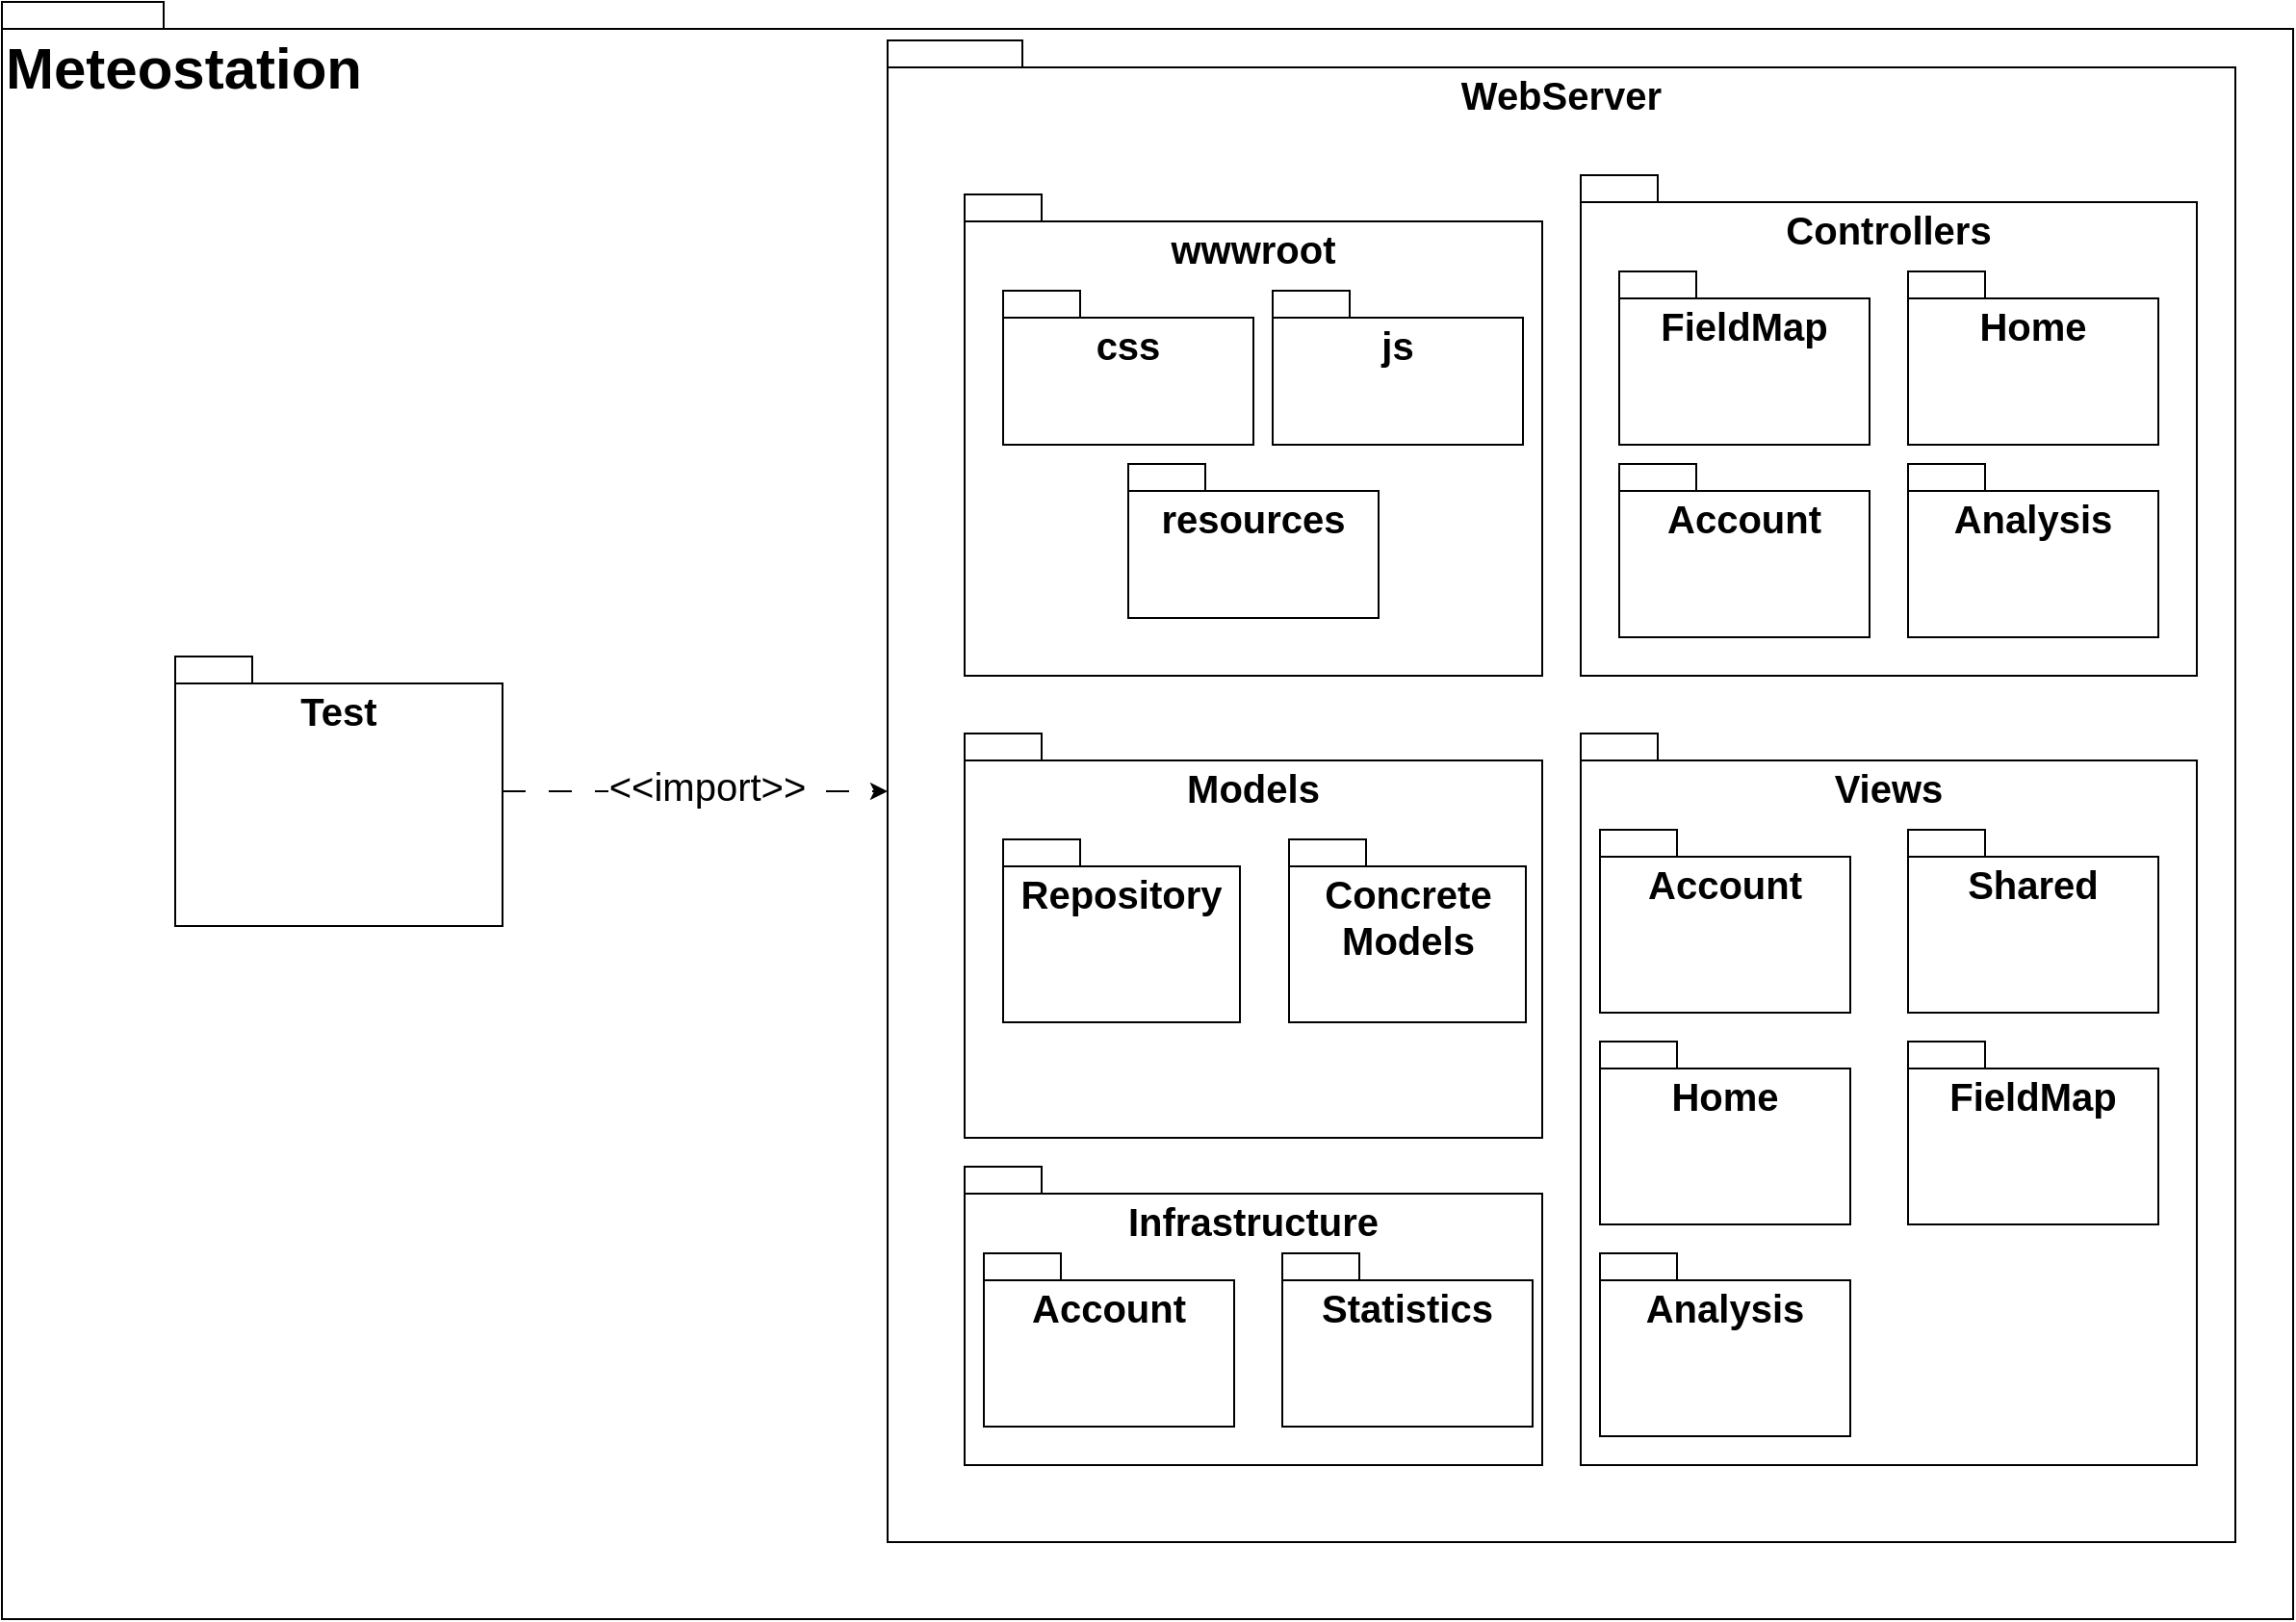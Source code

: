 <mxfile version="24.0.7" type="device">
  <diagram name="Page-1" id="929967ad-93f9-6ef4-fab6-5d389245f69c">
    <mxGraphModel dx="1687" dy="2157" grid="1" gridSize="10" guides="1" tooltips="1" connect="1" arrows="1" fold="1" page="1" pageScale="1.5" pageWidth="1169" pageHeight="826" background="none" math="0" shadow="0">
      <root>
        <mxCell id="0" style=";html=1;" />
        <mxCell id="1" style=";html=1;" parent="0" />
        <mxCell id="EHIWK4PoxUBEeaWbb9Rx-39" value="Meteostation" style="shape=folder;fontStyle=1;spacingTop=10;tabWidth=40;tabHeight=14;tabPosition=left;html=1;whiteSpace=wrap;verticalAlign=top;fontSize=30;align=left;" vertex="1" parent="1">
          <mxGeometry x="280" y="-450" width="1190" height="840" as="geometry" />
        </mxCell>
        <mxCell id="EHIWK4PoxUBEeaWbb9Rx-40" style="edgeStyle=orthogonalEdgeStyle;rounded=0;orthogonalLoop=1;jettySize=auto;html=1;dashed=1;dashPattern=12 12;" edge="1" parent="1" source="EHIWK4PoxUBEeaWbb9Rx-1" target="EHIWK4PoxUBEeaWbb9Rx-7">
          <mxGeometry relative="1" as="geometry">
            <Array as="points">
              <mxPoint x="580" y="-40" />
              <mxPoint x="580" y="-40" />
            </Array>
          </mxGeometry>
        </mxCell>
        <mxCell id="EHIWK4PoxUBEeaWbb9Rx-41" value="&lt;font style=&quot;font-size: 20px;&quot;&gt;&amp;lt;&amp;lt;import&amp;gt;&amp;gt;&lt;/font&gt;" style="edgeLabel;html=1;align=center;verticalAlign=middle;resizable=0;points=[];" vertex="1" connectable="0" parent="EHIWK4PoxUBEeaWbb9Rx-40">
          <mxGeometry x="0.059" y="3" relative="1" as="geometry">
            <mxPoint as="offset" />
          </mxGeometry>
        </mxCell>
        <mxCell id="EHIWK4PoxUBEeaWbb9Rx-1" value="Test" style="shape=folder;fontStyle=1;spacingTop=10;tabWidth=40;tabHeight=14;tabPosition=left;html=1;whiteSpace=wrap;verticalAlign=top;fontSize=20;" vertex="1" parent="1">
          <mxGeometry x="370" y="-110" width="170" height="140" as="geometry" />
        </mxCell>
        <mxCell id="EHIWK4PoxUBEeaWbb9Rx-38" value="" style="group" vertex="1" connectable="0" parent="1">
          <mxGeometry x="740" y="-430" width="700" height="780" as="geometry" />
        </mxCell>
        <mxCell id="EHIWK4PoxUBEeaWbb9Rx-7" value="WebServer" style="shape=folder;fontStyle=1;spacingTop=10;tabWidth=40;tabHeight=14;tabPosition=left;html=1;whiteSpace=wrap;verticalAlign=top;fontSize=20;" vertex="1" parent="EHIWK4PoxUBEeaWbb9Rx-38">
          <mxGeometry width="700" height="780" as="geometry" />
        </mxCell>
        <mxCell id="EHIWK4PoxUBEeaWbb9Rx-11" value="" style="group" vertex="1" connectable="0" parent="EHIWK4PoxUBEeaWbb9Rx-38">
          <mxGeometry x="40" y="80" width="300" height="250" as="geometry" />
        </mxCell>
        <mxCell id="EHIWK4PoxUBEeaWbb9Rx-2" value="wwwroot" style="shape=folder;fontStyle=1;spacingTop=10;tabWidth=40;tabHeight=14;tabPosition=left;html=1;whiteSpace=wrap;verticalAlign=top;fontSize=20;" vertex="1" parent="EHIWK4PoxUBEeaWbb9Rx-11">
          <mxGeometry width="300" height="250" as="geometry" />
        </mxCell>
        <mxCell id="EHIWK4PoxUBEeaWbb9Rx-8" value="css" style="shape=folder;fontStyle=1;spacingTop=10;tabWidth=40;tabHeight=14;tabPosition=left;html=1;whiteSpace=wrap;verticalAlign=top;fontSize=20;" vertex="1" parent="EHIWK4PoxUBEeaWbb9Rx-11">
          <mxGeometry x="20" y="50" width="130" height="80" as="geometry" />
        </mxCell>
        <mxCell id="EHIWK4PoxUBEeaWbb9Rx-9" value="js" style="shape=folder;fontStyle=1;spacingTop=10;tabWidth=40;tabHeight=14;tabPosition=left;html=1;whiteSpace=wrap;verticalAlign=top;fontSize=20;" vertex="1" parent="EHIWK4PoxUBEeaWbb9Rx-11">
          <mxGeometry x="160" y="50" width="130" height="80" as="geometry" />
        </mxCell>
        <mxCell id="EHIWK4PoxUBEeaWbb9Rx-10" value="resources" style="shape=folder;fontStyle=1;spacingTop=10;tabWidth=40;tabHeight=14;tabPosition=left;html=1;whiteSpace=wrap;verticalAlign=top;fontSize=20;" vertex="1" parent="EHIWK4PoxUBEeaWbb9Rx-11">
          <mxGeometry x="85" y="140" width="130" height="80" as="geometry" />
        </mxCell>
        <mxCell id="EHIWK4PoxUBEeaWbb9Rx-21" value="" style="group" vertex="1" connectable="0" parent="EHIWK4PoxUBEeaWbb9Rx-38">
          <mxGeometry x="360" y="70" width="320" height="260" as="geometry" />
        </mxCell>
        <mxCell id="EHIWK4PoxUBEeaWbb9Rx-3" value="Controllers" style="shape=folder;fontStyle=1;spacingTop=10;tabWidth=40;tabHeight=14;tabPosition=left;html=1;whiteSpace=wrap;verticalAlign=top;fontSize=20;" vertex="1" parent="EHIWK4PoxUBEeaWbb9Rx-21">
          <mxGeometry width="320" height="260" as="geometry" />
        </mxCell>
        <mxCell id="EHIWK4PoxUBEeaWbb9Rx-17" value="FieldMap" style="shape=folder;fontStyle=1;spacingTop=10;tabWidth=40;tabHeight=14;tabPosition=left;html=1;whiteSpace=wrap;verticalAlign=top;fontSize=20;" vertex="1" parent="EHIWK4PoxUBEeaWbb9Rx-21">
          <mxGeometry x="20" y="50" width="130" height="90" as="geometry" />
        </mxCell>
        <mxCell id="EHIWK4PoxUBEeaWbb9Rx-18" value="Home" style="shape=folder;fontStyle=1;spacingTop=10;tabWidth=40;tabHeight=14;tabPosition=left;html=1;whiteSpace=wrap;verticalAlign=top;fontSize=20;" vertex="1" parent="EHIWK4PoxUBEeaWbb9Rx-21">
          <mxGeometry x="170" y="50" width="130" height="90" as="geometry" />
        </mxCell>
        <mxCell id="EHIWK4PoxUBEeaWbb9Rx-19" value="Account" style="shape=folder;fontStyle=1;spacingTop=10;tabWidth=40;tabHeight=14;tabPosition=left;html=1;whiteSpace=wrap;verticalAlign=top;fontSize=20;" vertex="1" parent="EHIWK4PoxUBEeaWbb9Rx-21">
          <mxGeometry x="20" y="150" width="130" height="90" as="geometry" />
        </mxCell>
        <mxCell id="EHIWK4PoxUBEeaWbb9Rx-20" value="Analysis" style="shape=folder;fontStyle=1;spacingTop=10;tabWidth=40;tabHeight=14;tabPosition=left;html=1;whiteSpace=wrap;verticalAlign=top;fontSize=20;" vertex="1" parent="EHIWK4PoxUBEeaWbb9Rx-21">
          <mxGeometry x="170" y="150" width="130" height="90" as="geometry" />
        </mxCell>
        <mxCell id="EHIWK4PoxUBEeaWbb9Rx-27" value="" style="group" vertex="1" connectable="0" parent="EHIWK4PoxUBEeaWbb9Rx-38">
          <mxGeometry x="40" y="360" width="300" height="210" as="geometry" />
        </mxCell>
        <mxCell id="EHIWK4PoxUBEeaWbb9Rx-5" value="Models" style="shape=folder;fontStyle=1;spacingTop=10;tabWidth=40;tabHeight=14;tabPosition=left;html=1;whiteSpace=wrap;verticalAlign=top;fontSize=20;" vertex="1" parent="EHIWK4PoxUBEeaWbb9Rx-27">
          <mxGeometry width="300" height="210" as="geometry" />
        </mxCell>
        <mxCell id="EHIWK4PoxUBEeaWbb9Rx-22" value="Repository" style="shape=folder;fontStyle=1;spacingTop=10;tabWidth=40;tabHeight=14;tabPosition=left;html=1;whiteSpace=wrap;verticalAlign=top;fontSize=20;" vertex="1" parent="EHIWK4PoxUBEeaWbb9Rx-27">
          <mxGeometry x="20" y="55" width="123" height="95" as="geometry" />
        </mxCell>
        <mxCell id="EHIWK4PoxUBEeaWbb9Rx-23" value="Concrete Models" style="shape=folder;fontStyle=1;spacingTop=10;tabWidth=40;tabHeight=14;tabPosition=left;html=1;whiteSpace=wrap;verticalAlign=top;fontSize=20;" vertex="1" parent="EHIWK4PoxUBEeaWbb9Rx-27">
          <mxGeometry x="168.5" y="55" width="123" height="95" as="geometry" />
        </mxCell>
        <mxCell id="EHIWK4PoxUBEeaWbb9Rx-35" value="" style="group" vertex="1" connectable="0" parent="EHIWK4PoxUBEeaWbb9Rx-38">
          <mxGeometry x="360" y="360" width="320" height="380" as="geometry" />
        </mxCell>
        <mxCell id="EHIWK4PoxUBEeaWbb9Rx-6" value="Views" style="shape=folder;fontStyle=1;spacingTop=10;tabWidth=40;tabHeight=14;tabPosition=left;html=1;whiteSpace=wrap;verticalAlign=top;fontSize=20;" vertex="1" parent="EHIWK4PoxUBEeaWbb9Rx-35">
          <mxGeometry width="320" height="380" as="geometry" />
        </mxCell>
        <mxCell id="EHIWK4PoxUBEeaWbb9Rx-28" value="Account" style="shape=folder;fontStyle=1;spacingTop=10;tabWidth=40;tabHeight=14;tabPosition=left;html=1;whiteSpace=wrap;verticalAlign=top;fontSize=20;" vertex="1" parent="EHIWK4PoxUBEeaWbb9Rx-35">
          <mxGeometry x="10" y="50" width="130" height="95" as="geometry" />
        </mxCell>
        <mxCell id="EHIWK4PoxUBEeaWbb9Rx-29" value="Analysis" style="shape=folder;fontStyle=1;spacingTop=10;tabWidth=40;tabHeight=14;tabPosition=left;html=1;whiteSpace=wrap;verticalAlign=top;fontSize=20;" vertex="1" parent="EHIWK4PoxUBEeaWbb9Rx-35">
          <mxGeometry x="10" y="270" width="130" height="95" as="geometry" />
        </mxCell>
        <mxCell id="EHIWK4PoxUBEeaWbb9Rx-30" value="FieldMap" style="shape=folder;fontStyle=1;spacingTop=10;tabWidth=40;tabHeight=14;tabPosition=left;html=1;whiteSpace=wrap;verticalAlign=top;fontSize=20;" vertex="1" parent="EHIWK4PoxUBEeaWbb9Rx-35">
          <mxGeometry x="170" y="160" width="130" height="95" as="geometry" />
        </mxCell>
        <mxCell id="EHIWK4PoxUBEeaWbb9Rx-31" value="Home" style="shape=folder;fontStyle=1;spacingTop=10;tabWidth=40;tabHeight=14;tabPosition=left;html=1;whiteSpace=wrap;verticalAlign=top;fontSize=20;" vertex="1" parent="EHIWK4PoxUBEeaWbb9Rx-35">
          <mxGeometry x="10" y="160" width="130" height="95" as="geometry" />
        </mxCell>
        <mxCell id="EHIWK4PoxUBEeaWbb9Rx-32" value="Shared" style="shape=folder;fontStyle=1;spacingTop=10;tabWidth=40;tabHeight=14;tabPosition=left;html=1;whiteSpace=wrap;verticalAlign=top;fontSize=20;" vertex="1" parent="EHIWK4PoxUBEeaWbb9Rx-35">
          <mxGeometry x="170" y="50" width="130" height="95" as="geometry" />
        </mxCell>
        <mxCell id="EHIWK4PoxUBEeaWbb9Rx-36" value="" style="group" vertex="1" connectable="0" parent="EHIWK4PoxUBEeaWbb9Rx-38">
          <mxGeometry x="40" y="585" width="300" height="155" as="geometry" />
        </mxCell>
        <mxCell id="EHIWK4PoxUBEeaWbb9Rx-37" value="" style="group" vertex="1" connectable="0" parent="EHIWK4PoxUBEeaWbb9Rx-36">
          <mxGeometry width="300" height="155" as="geometry" />
        </mxCell>
        <mxCell id="EHIWK4PoxUBEeaWbb9Rx-4" value="Infrastructure" style="shape=folder;fontStyle=1;spacingTop=10;tabWidth=40;tabHeight=14;tabPosition=left;html=1;whiteSpace=wrap;verticalAlign=top;fontSize=20;" vertex="1" parent="EHIWK4PoxUBEeaWbb9Rx-37">
          <mxGeometry width="300" height="155" as="geometry" />
        </mxCell>
        <mxCell id="EHIWK4PoxUBEeaWbb9Rx-33" value="Statistics" style="shape=folder;fontStyle=1;spacingTop=10;tabWidth=40;tabHeight=14;tabPosition=left;html=1;whiteSpace=wrap;verticalAlign=top;fontSize=20;" vertex="1" parent="EHIWK4PoxUBEeaWbb9Rx-37">
          <mxGeometry x="165" y="45" width="130" height="90" as="geometry" />
        </mxCell>
        <mxCell id="EHIWK4PoxUBEeaWbb9Rx-34" value="Account" style="shape=folder;fontStyle=1;spacingTop=10;tabWidth=40;tabHeight=14;tabPosition=left;html=1;whiteSpace=wrap;verticalAlign=top;fontSize=20;" vertex="1" parent="EHIWK4PoxUBEeaWbb9Rx-37">
          <mxGeometry x="10" y="45" width="130" height="90" as="geometry" />
        </mxCell>
      </root>
    </mxGraphModel>
  </diagram>
</mxfile>
